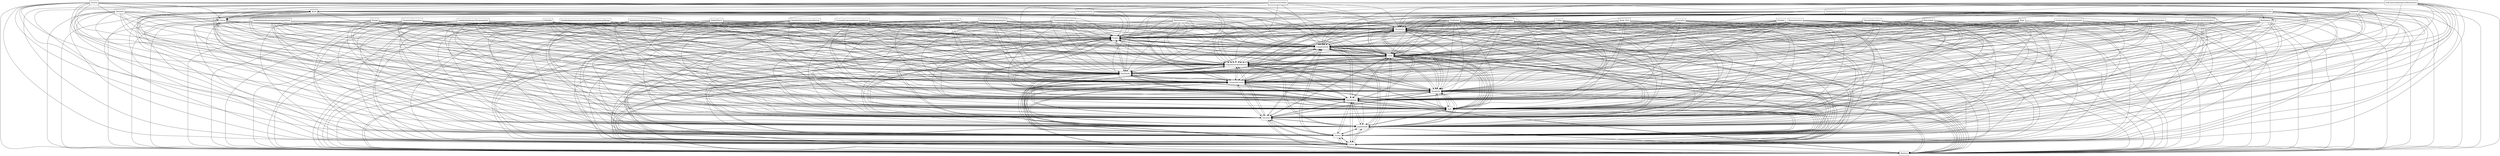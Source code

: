 digraph{
graph [rankdir=TB];
node [shape=box];
edge [arrowhead=normal];
0[label="Complexidadeespecificaporprojeto",]
1[label="Requerimentos",]
2[label="Custopadraoparatodososengenheiros",]
3[label="Codigo",]
4[label="Qualidadeigualaotamanhodoprojetonaoaceitacaodebugs",]
5[label="Conceitos",]
6[label="Orcamento",]
7[label="Tamanhofixopadrao",]
8[label="Comrequesitosvariados",]
9[label="Orcamentofixopadrao",]
10[label="Tabuleiro",]
11[label="Projeto",]
12[label="Valorfixo",]
13[label="Ilustracoesnascartas",]
14[label="Modulos",]
15[label="Cartas",]
16[label="Tarefas",]
17[label="Habilidadeespecificaporengenheiro",]
18[label="Tutorial",]
19[label="Jogabilidade",]
20[label="Habilidadepadraoparatodososengenheiros",]
21[label="Tamanho",]
22[label="SinglePlayer",]
23[label="Design",]
24[label="Jogo",]
25[label="TiposdeJogo",]
26[label="Qualidade",]
27[label="Maturidade",]
28[label="Bugs",]
29[label="CompradeCartas",]
30[label="Custoespecificoporengenheiro",]
31[label="Orcamentoespecificoporprojeto",]
32[label="Extras",]
33[label="Tamanhoespecificoporprojeto",]
34[label="Qualidadefixacomvalorarbitrario",]
35[label="JogoporIP",]
36[label="Simplesapenascodigo",]
37[label="Qualidadeespecificaporprojeto",]
38[label="Habilidade",]
39[label="Complexidadefixapadrao",]
40[label="Jogoviaconexaocomservidor",]
41[label="Historiasnascartas",]
42[label="Ajuda_Zero",]
43[label="Suportecomtooltips",]
44[label="EngenheirosdeSoftware",]
45[label="Rastreamento",]
46[label="Custo",]
47[label="Complexidade",]
48[label="Indicadoresdeprogressoilustrativos",]
49[label="Problemas",]
50[label="Ajuda",]
51[label="Pordado",]
52[label="Multiplayer",]
0->6[label="",]
0->11[label="",]
0->14[label="",]
0->15[label="",]
0->16[label="",]
0->19[label="",]
0->21[label="",]
0->24[label="",]
0->25[label="",]
0->26[label="",]
0->29[label="",]
0->38[label="",]
0->44[label="",]
0->46[label="",]
0->47[label="",]
1->6[label="",]
1->11[label="",]
1->14[label="",]
1->15[label="",]
1->16[label="",]
1->19[label="",]
1->21[label="",]
1->24[label="",]
1->25[label="",]
1->26[label="",]
1->29[label="",]
1->38[label="",]
1->44[label="",]
1->46[label="",]
1->47[label="",]
2->6[label="",]
2->11[label="",]
2->14[label="",]
2->15[label="",]
2->16[label="",]
2->19[label="",]
2->21[label="",]
2->24[label="",]
2->25[label="",]
2->26[label="",]
2->29[label="",]
2->38[label="",]
2->44[label="",]
2->46[label="",]
2->47[label="",]
3->6[label="",]
3->11[label="",]
3->14[label="",]
3->15[label="",]
3->16[label="",]
3->19[label="",]
3->21[label="",]
3->24[label="",]
3->25[label="",]
3->26[label="",]
3->29[label="",]
3->38[label="",]
3->44[label="",]
3->46[label="",]
3->47[label="",]
4->6[label="",]
4->11[label="",]
4->14[label="",]
4->15[label="",]
4->16[label="",]
4->19[label="",]
4->21[label="",]
4->24[label="",]
4->25[label="",]
4->26[label="",]
4->29[label="",]
4->38[label="",]
4->44[label="",]
4->46[label="",]
4->47[label="",]
5->6[label="",]
5->11[label="",]
5->14[label="",]
5->15[label="",]
5->16[label="",]
5->19[label="",]
5->21[label="",]
5->24[label="",]
5->25[label="",]
5->26[label="",]
5->29[label="",]
5->38[label="",]
5->44[label="",]
5->46[label="",]
5->47[label="",]
6->11[label="",]
6->14[label="",]
6->15[label="",]
6->16[label="",]
6->19[label="",]
6->21[label="",]
6->24[label="",]
6->25[label="",]
6->26[label="",]
6->29[label="",]
6->38[label="",]
6->44[label="",]
6->46[label="",]
6->47[label="",]
7->6[label="",]
7->11[label="",]
7->14[label="",]
7->15[label="",]
7->16[label="",]
7->19[label="",]
7->21[label="",]
7->24[label="",]
7->25[label="",]
7->26[label="",]
7->29[label="",]
7->38[label="",]
7->44[label="",]
7->46[label="",]
7->47[label="",]
8->6[label="",]
8->11[label="",]
8->14[label="",]
8->15[label="",]
8->16[label="",]
8->19[label="",]
8->21[label="",]
8->24[label="",]
8->25[label="",]
8->26[label="",]
8->29[label="",]
8->38[label="",]
8->44[label="",]
8->46[label="",]
8->47[label="",]
9->6[label="",]
9->11[label="",]
9->14[label="",]
9->15[label="",]
9->16[label="",]
9->19[label="",]
9->21[label="",]
9->24[label="",]
9->25[label="",]
9->26[label="",]
9->29[label="",]
9->38[label="",]
9->44[label="",]
9->46[label="",]
9->47[label="",]
10->6[label="",]
10->11[label="",]
10->14[label="",]
10->15[label="",]
10->16[label="",]
10->19[label="",]
10->21[label="",]
10->24[label="",]
10->25[label="",]
10->26[label="",]
10->29[label="",]
10->32[label="",]
10->38[label="",]
10->44[label="",]
10->46[label="",]
10->47[label="",]
11->6[label="",]
11->14[label="",]
11->15[label="",]
11->16[label="",]
11->19[label="",]
11->21[label="",]
11->24[label="",]
11->25[label="",]
11->26[label="",]
11->29[label="",]
11->38[label="",]
11->44[label="",]
11->46[label="",]
11->47[label="",]
12->6[label="",]
12->11[label="",]
12->14[label="",]
12->15[label="",]
12->16[label="",]
12->19[label="",]
12->21[label="",]
12->24[label="",]
12->25[label="",]
12->26[label="",]
12->29[label="",]
12->38[label="",]
12->44[label="",]
12->46[label="",]
12->47[label="",]
13->6[label="",]
13->11[label="",]
13->14[label="",]
13->15[label="",]
13->16[label="",]
13->19[label="",]
13->21[label="",]
13->24[label="",]
13->25[label="",]
13->26[label="",]
13->29[label="",]
13->32[label="",]
13->38[label="",]
13->44[label="",]
13->46[label="",]
13->47[label="",]
14->6[label="",]
14->11[label="",]
14->15[label="",]
14->16[label="",]
14->19[label="",]
14->21[label="",]
14->24[label="",]
14->25[label="",]
14->26[label="",]
14->29[label="",]
14->38[label="",]
14->44[label="",]
14->46[label="",]
14->47[label="",]
15->6[label="",]
15->11[label="",]
15->14[label="",]
15->16[label="",]
15->19[label="",]
15->21[label="",]
15->24[label="",]
15->25[label="",]
15->26[label="",]
15->29[label="",]
15->38[label="",]
15->44[label="",]
15->46[label="",]
15->47[label="",]
16->6[label="",]
16->11[label="",]
16->14[label="",]
16->15[label="",]
16->19[label="",]
16->21[label="",]
16->24[label="",]
16->25[label="",]
16->26[label="",]
16->29[label="",]
16->38[label="",]
16->44[label="",]
16->46[label="",]
16->47[label="",]
17->6[label="",]
17->11[label="",]
17->14[label="",]
17->15[label="",]
17->16[label="",]
17->19[label="",]
17->21[label="",]
17->24[label="",]
17->25[label="",]
17->26[label="",]
17->29[label="",]
17->38[label="",]
17->44[label="",]
17->46[label="",]
17->47[label="",]
18->6[label="",]
18->11[label="",]
18->14[label="",]
18->15[label="",]
18->16[label="",]
18->19[label="",]
18->21[label="",]
18->24[label="",]
18->25[label="",]
18->26[label="",]
18->29[label="",]
18->32[label="",]
18->38[label="",]
18->44[label="",]
18->46[label="",]
18->47[label="",]
18->50[label="",]
19->6[label="",]
19->11[label="",]
19->14[label="",]
19->15[label="",]
19->16[label="",]
19->21[label="",]
19->24[label="",]
19->25[label="",]
19->26[label="",]
19->29[label="",]
19->38[label="",]
19->44[label="",]
19->46[label="",]
19->47[label="",]
20->6[label="",]
20->11[label="",]
20->14[label="",]
20->15[label="",]
20->16[label="",]
20->19[label="",]
20->21[label="",]
20->24[label="",]
20->25[label="",]
20->26[label="",]
20->29[label="",]
20->38[label="",]
20->44[label="",]
20->46[label="",]
20->47[label="",]
21->6[label="",]
21->11[label="",]
21->14[label="",]
21->15[label="",]
21->16[label="",]
21->19[label="",]
21->24[label="",]
21->25[label="",]
21->26[label="",]
21->29[label="",]
21->38[label="",]
21->44[label="",]
21->46[label="",]
21->47[label="",]
22->6[label="",]
22->11[label="",]
22->14[label="",]
22->15[label="",]
22->16[label="",]
22->19[label="",]
22->21[label="",]
22->24[label="",]
22->25[label="",]
22->26[label="",]
22->29[label="",]
22->38[label="",]
22->44[label="",]
22->46[label="",]
22->47[label="",]
23->6[label="",]
23->11[label="",]
23->14[label="",]
23->15[label="",]
23->16[label="",]
23->19[label="",]
23->21[label="",]
23->24[label="",]
23->25[label="",]
23->26[label="",]
23->29[label="",]
23->38[label="",]
23->44[label="",]
23->46[label="",]
23->47[label="",]
24->6[label="",]
24->11[label="",]
24->14[label="",]
24->15[label="",]
24->16[label="",]
24->19[label="",]
24->21[label="",]
24->25[label="",]
24->26[label="",]
24->29[label="",]
24->38[label="",]
24->44[label="",]
24->46[label="",]
24->47[label="",]
25->6[label="",]
25->11[label="",]
25->14[label="",]
25->15[label="",]
25->16[label="",]
25->19[label="",]
25->21[label="",]
25->24[label="",]
25->26[label="",]
25->29[label="",]
25->38[label="",]
25->44[label="",]
25->46[label="",]
25->47[label="",]
26->6[label="",]
26->11[label="",]
26->14[label="",]
26->15[label="",]
26->16[label="",]
26->19[label="",]
26->21[label="",]
26->24[label="",]
26->25[label="",]
26->29[label="",]
26->38[label="",]
26->44[label="",]
26->46[label="",]
26->47[label="",]
27->6[label="",]
27->11[label="",]
27->14[label="",]
27->15[label="",]
27->16[label="",]
27->19[label="",]
27->21[label="",]
27->24[label="",]
27->25[label="",]
27->26[label="",]
27->29[label="",]
27->38[label="",]
27->44[label="",]
27->46[label="",]
27->47[label="",]
28->6[label="",]
28->11[label="",]
28->14[label="",]
28->15[label="",]
28->16[label="",]
28->19[label="",]
28->21[label="",]
28->24[label="",]
28->25[label="",]
28->26[label="",]
28->29[label="",]
28->38[label="",]
28->44[label="",]
28->46[label="",]
28->47[label="",]
29->6[label="",]
29->11[label="",]
29->14[label="",]
29->15[label="",]
29->16[label="",]
29->19[label="",]
29->21[label="",]
29->24[label="",]
29->25[label="",]
29->26[label="",]
29->38[label="",]
29->44[label="",]
29->46[label="",]
29->47[label="",]
30->6[label="",]
30->11[label="",]
30->14[label="",]
30->15[label="",]
30->16[label="",]
30->19[label="",]
30->21[label="",]
30->24[label="",]
30->25[label="",]
30->26[label="",]
30->29[label="",]
30->38[label="",]
30->44[label="",]
30->46[label="",]
30->47[label="",]
31->6[label="",]
31->11[label="",]
31->14[label="",]
31->15[label="",]
31->16[label="",]
31->19[label="",]
31->21[label="",]
31->24[label="",]
31->25[label="",]
31->26[label="",]
31->29[label="",]
31->38[label="",]
31->44[label="",]
31->46[label="",]
31->47[label="",]
32->6[label="",]
32->11[label="",]
32->14[label="",]
32->15[label="",]
32->16[label="",]
32->19[label="",]
32->21[label="",]
32->24[label="",]
32->25[label="",]
32->26[label="",]
32->29[label="",]
32->38[label="",]
32->44[label="",]
32->46[label="",]
32->47[label="",]
33->6[label="",]
33->11[label="",]
33->14[label="",]
33->15[label="",]
33->16[label="",]
33->19[label="",]
33->21[label="",]
33->24[label="",]
33->25[label="",]
33->26[label="",]
33->29[label="",]
33->38[label="",]
33->44[label="",]
33->46[label="",]
33->47[label="",]
34->6[label="",]
34->11[label="",]
34->14[label="",]
34->15[label="",]
34->16[label="",]
34->19[label="",]
34->21[label="",]
34->24[label="",]
34->25[label="",]
34->26[label="",]
34->29[label="",]
34->38[label="",]
34->44[label="",]
34->46[label="",]
34->47[label="",]
35->6[label="",]
35->11[label="",]
35->14[label="",]
35->15[label="",]
35->16[label="",]
35->19[label="",]
35->21[label="",]
35->24[label="",]
35->25[label="",]
35->26[label="",]
35->29[label="",]
35->38[label="",]
35->44[label="",]
35->46[label="",]
35->47[label="",]
35->52[label="",]
36->6[label="",]
36->11[label="",]
36->14[label="",]
36->15[label="",]
36->16[label="",]
36->19[label="",]
36->21[label="",]
36->24[label="",]
36->25[label="",]
36->26[label="",]
36->29[label="",]
36->38[label="",]
36->44[label="",]
36->46[label="",]
36->47[label="",]
37->6[label="",]
37->11[label="",]
37->14[label="",]
37->15[label="",]
37->16[label="",]
37->19[label="",]
37->21[label="",]
37->24[label="",]
37->25[label="",]
37->26[label="",]
37->29[label="",]
37->38[label="",]
37->44[label="",]
37->46[label="",]
37->47[label="",]
38->6[label="",]
38->11[label="",]
38->14[label="",]
38->15[label="",]
38->16[label="",]
38->19[label="",]
38->21[label="",]
38->24[label="",]
38->25[label="",]
38->26[label="",]
38->29[label="",]
38->44[label="",]
38->46[label="",]
38->47[label="",]
39->6[label="",]
39->11[label="",]
39->14[label="",]
39->15[label="",]
39->16[label="",]
39->19[label="",]
39->21[label="",]
39->24[label="",]
39->25[label="",]
39->26[label="",]
39->29[label="",]
39->38[label="",]
39->44[label="",]
39->46[label="",]
39->47[label="",]
40->6[label="",]
40->11[label="",]
40->14[label="",]
40->15[label="",]
40->16[label="",]
40->19[label="",]
40->21[label="",]
40->24[label="",]
40->25[label="",]
40->26[label="",]
40->29[label="",]
40->38[label="",]
40->44[label="",]
40->46[label="",]
40->47[label="",]
40->52[label="",]
41->6[label="",]
41->11[label="",]
41->14[label="",]
41->15[label="",]
41->16[label="",]
41->19[label="",]
41->21[label="",]
41->24[label="",]
41->25[label="",]
41->26[label="",]
41->29[label="",]
41->32[label="",]
41->38[label="",]
41->44[label="",]
41->46[label="",]
41->47[label="",]
42->6[label="",]
42->11[label="",]
42->14[label="",]
42->15[label="",]
42->16[label="",]
42->19[label="",]
42->21[label="",]
42->24[label="",]
42->25[label="",]
42->26[label="",]
42->29[label="",]
42->38[label="",]
42->44[label="",]
42->46[label="",]
42->47[label="",]
43->6[label="",]
43->11[label="",]
43->14[label="",]
43->15[label="",]
43->16[label="",]
43->19[label="",]
43->21[label="",]
43->24[label="",]
43->25[label="",]
43->26[label="",]
43->29[label="",]
43->32[label="",]
43->38[label="",]
43->44[label="",]
43->46[label="",]
43->47[label="",]
43->50[label="",]
44->6[label="",]
44->11[label="",]
44->14[label="",]
44->15[label="",]
44->16[label="",]
44->19[label="",]
44->21[label="",]
44->24[label="",]
44->25[label="",]
44->26[label="",]
44->29[label="",]
44->38[label="",]
44->46[label="",]
44->47[label="",]
45->6[label="",]
45->11[label="",]
45->14[label="",]
45->15[label="",]
45->16[label="",]
45->19[label="",]
45->21[label="",]
45->24[label="",]
45->25[label="",]
45->26[label="",]
45->29[label="",]
45->38[label="",]
45->44[label="",]
45->46[label="",]
45->47[label="",]
46->6[label="",]
46->11[label="",]
46->14[label="",]
46->15[label="",]
46->16[label="",]
46->19[label="",]
46->21[label="",]
46->24[label="",]
46->25[label="",]
46->26[label="",]
46->29[label="",]
46->38[label="",]
46->44[label="",]
46->47[label="",]
47->6[label="",]
47->11[label="",]
47->14[label="",]
47->15[label="",]
47->16[label="",]
47->19[label="",]
47->21[label="",]
47->24[label="",]
47->25[label="",]
47->26[label="",]
47->29[label="",]
47->38[label="",]
47->44[label="",]
47->46[label="",]
48->6[label="",]
48->11[label="",]
48->14[label="",]
48->15[label="",]
48->16[label="",]
48->19[label="",]
48->21[label="",]
48->24[label="",]
48->25[label="",]
48->26[label="",]
48->29[label="",]
48->32[label="",]
48->38[label="",]
48->44[label="",]
48->46[label="",]
48->47[label="",]
48->50[label="",]
49->6[label="",]
49->11[label="",]
49->14[label="",]
49->15[label="",]
49->16[label="",]
49->19[label="",]
49->21[label="",]
49->24[label="",]
49->25[label="",]
49->26[label="",]
49->29[label="",]
49->38[label="",]
49->44[label="",]
49->46[label="",]
49->47[label="",]
50->6[label="",]
50->11[label="",]
50->14[label="",]
50->15[label="",]
50->16[label="",]
50->19[label="",]
50->21[label="",]
50->24[label="",]
50->25[label="",]
50->26[label="",]
50->29[label="",]
50->32[label="",]
50->38[label="",]
50->44[label="",]
50->46[label="",]
50->47[label="",]
51->6[label="",]
51->11[label="",]
51->14[label="",]
51->15[label="",]
51->16[label="",]
51->19[label="",]
51->21[label="",]
51->24[label="",]
51->25[label="",]
51->26[label="",]
51->29[label="",]
51->38[label="",]
51->44[label="",]
51->46[label="",]
51->47[label="",]
52->6[label="",]
52->11[label="",]
52->14[label="",]
52->15[label="",]
52->16[label="",]
52->19[label="",]
52->21[label="",]
52->24[label="",]
52->25[label="",]
52->26[label="",]
52->29[label="",]
52->38[label="",]
52->44[label="",]
52->46[label="",]
52->47[label="",]
}
